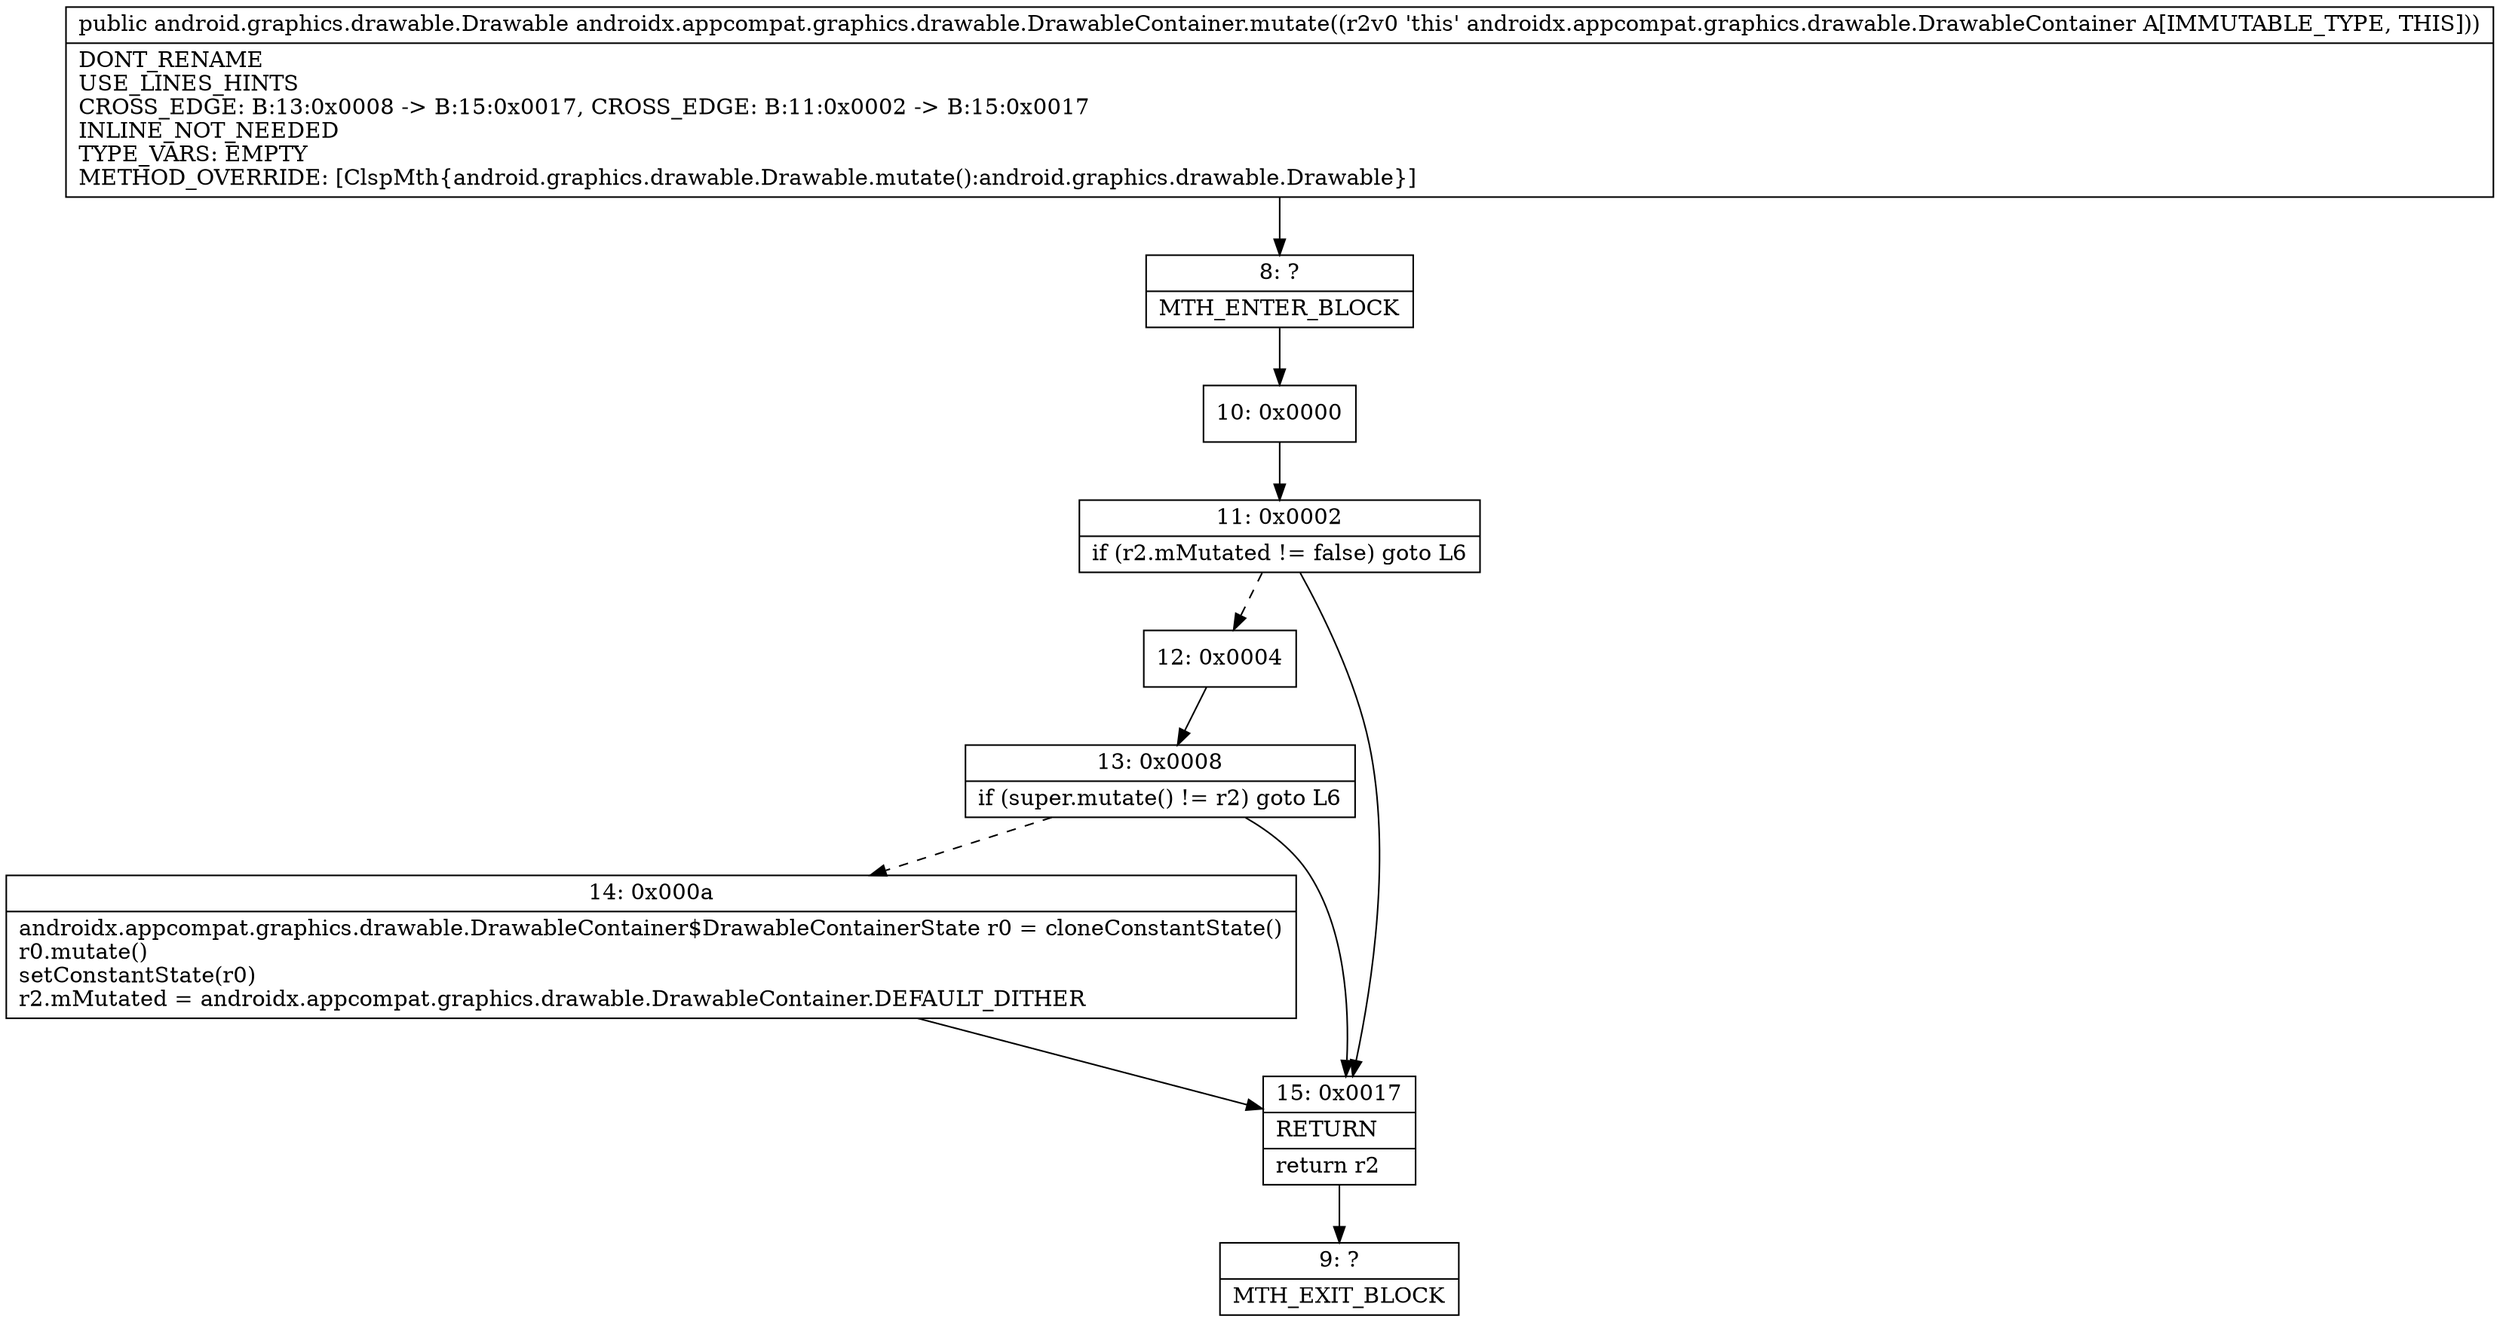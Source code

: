 digraph "CFG forandroidx.appcompat.graphics.drawable.DrawableContainer.mutate()Landroid\/graphics\/drawable\/Drawable;" {
Node_8 [shape=record,label="{8\:\ ?|MTH_ENTER_BLOCK\l}"];
Node_10 [shape=record,label="{10\:\ 0x0000}"];
Node_11 [shape=record,label="{11\:\ 0x0002|if (r2.mMutated != false) goto L6\l}"];
Node_12 [shape=record,label="{12\:\ 0x0004}"];
Node_13 [shape=record,label="{13\:\ 0x0008|if (super.mutate() != r2) goto L6\l}"];
Node_14 [shape=record,label="{14\:\ 0x000a|androidx.appcompat.graphics.drawable.DrawableContainer$DrawableContainerState r0 = cloneConstantState()\lr0.mutate()\lsetConstantState(r0)\lr2.mMutated = androidx.appcompat.graphics.drawable.DrawableContainer.DEFAULT_DITHER\l}"];
Node_15 [shape=record,label="{15\:\ 0x0017|RETURN\l|return r2\l}"];
Node_9 [shape=record,label="{9\:\ ?|MTH_EXIT_BLOCK\l}"];
MethodNode[shape=record,label="{public android.graphics.drawable.Drawable androidx.appcompat.graphics.drawable.DrawableContainer.mutate((r2v0 'this' androidx.appcompat.graphics.drawable.DrawableContainer A[IMMUTABLE_TYPE, THIS]))  | DONT_RENAME\lUSE_LINES_HINTS\lCROSS_EDGE: B:13:0x0008 \-\> B:15:0x0017, CROSS_EDGE: B:11:0x0002 \-\> B:15:0x0017\lINLINE_NOT_NEEDED\lTYPE_VARS: EMPTY\lMETHOD_OVERRIDE: [ClspMth\{android.graphics.drawable.Drawable.mutate():android.graphics.drawable.Drawable\}]\l}"];
MethodNode -> Node_8;Node_8 -> Node_10;
Node_10 -> Node_11;
Node_11 -> Node_12[style=dashed];
Node_11 -> Node_15;
Node_12 -> Node_13;
Node_13 -> Node_14[style=dashed];
Node_13 -> Node_15;
Node_14 -> Node_15;
Node_15 -> Node_9;
}


